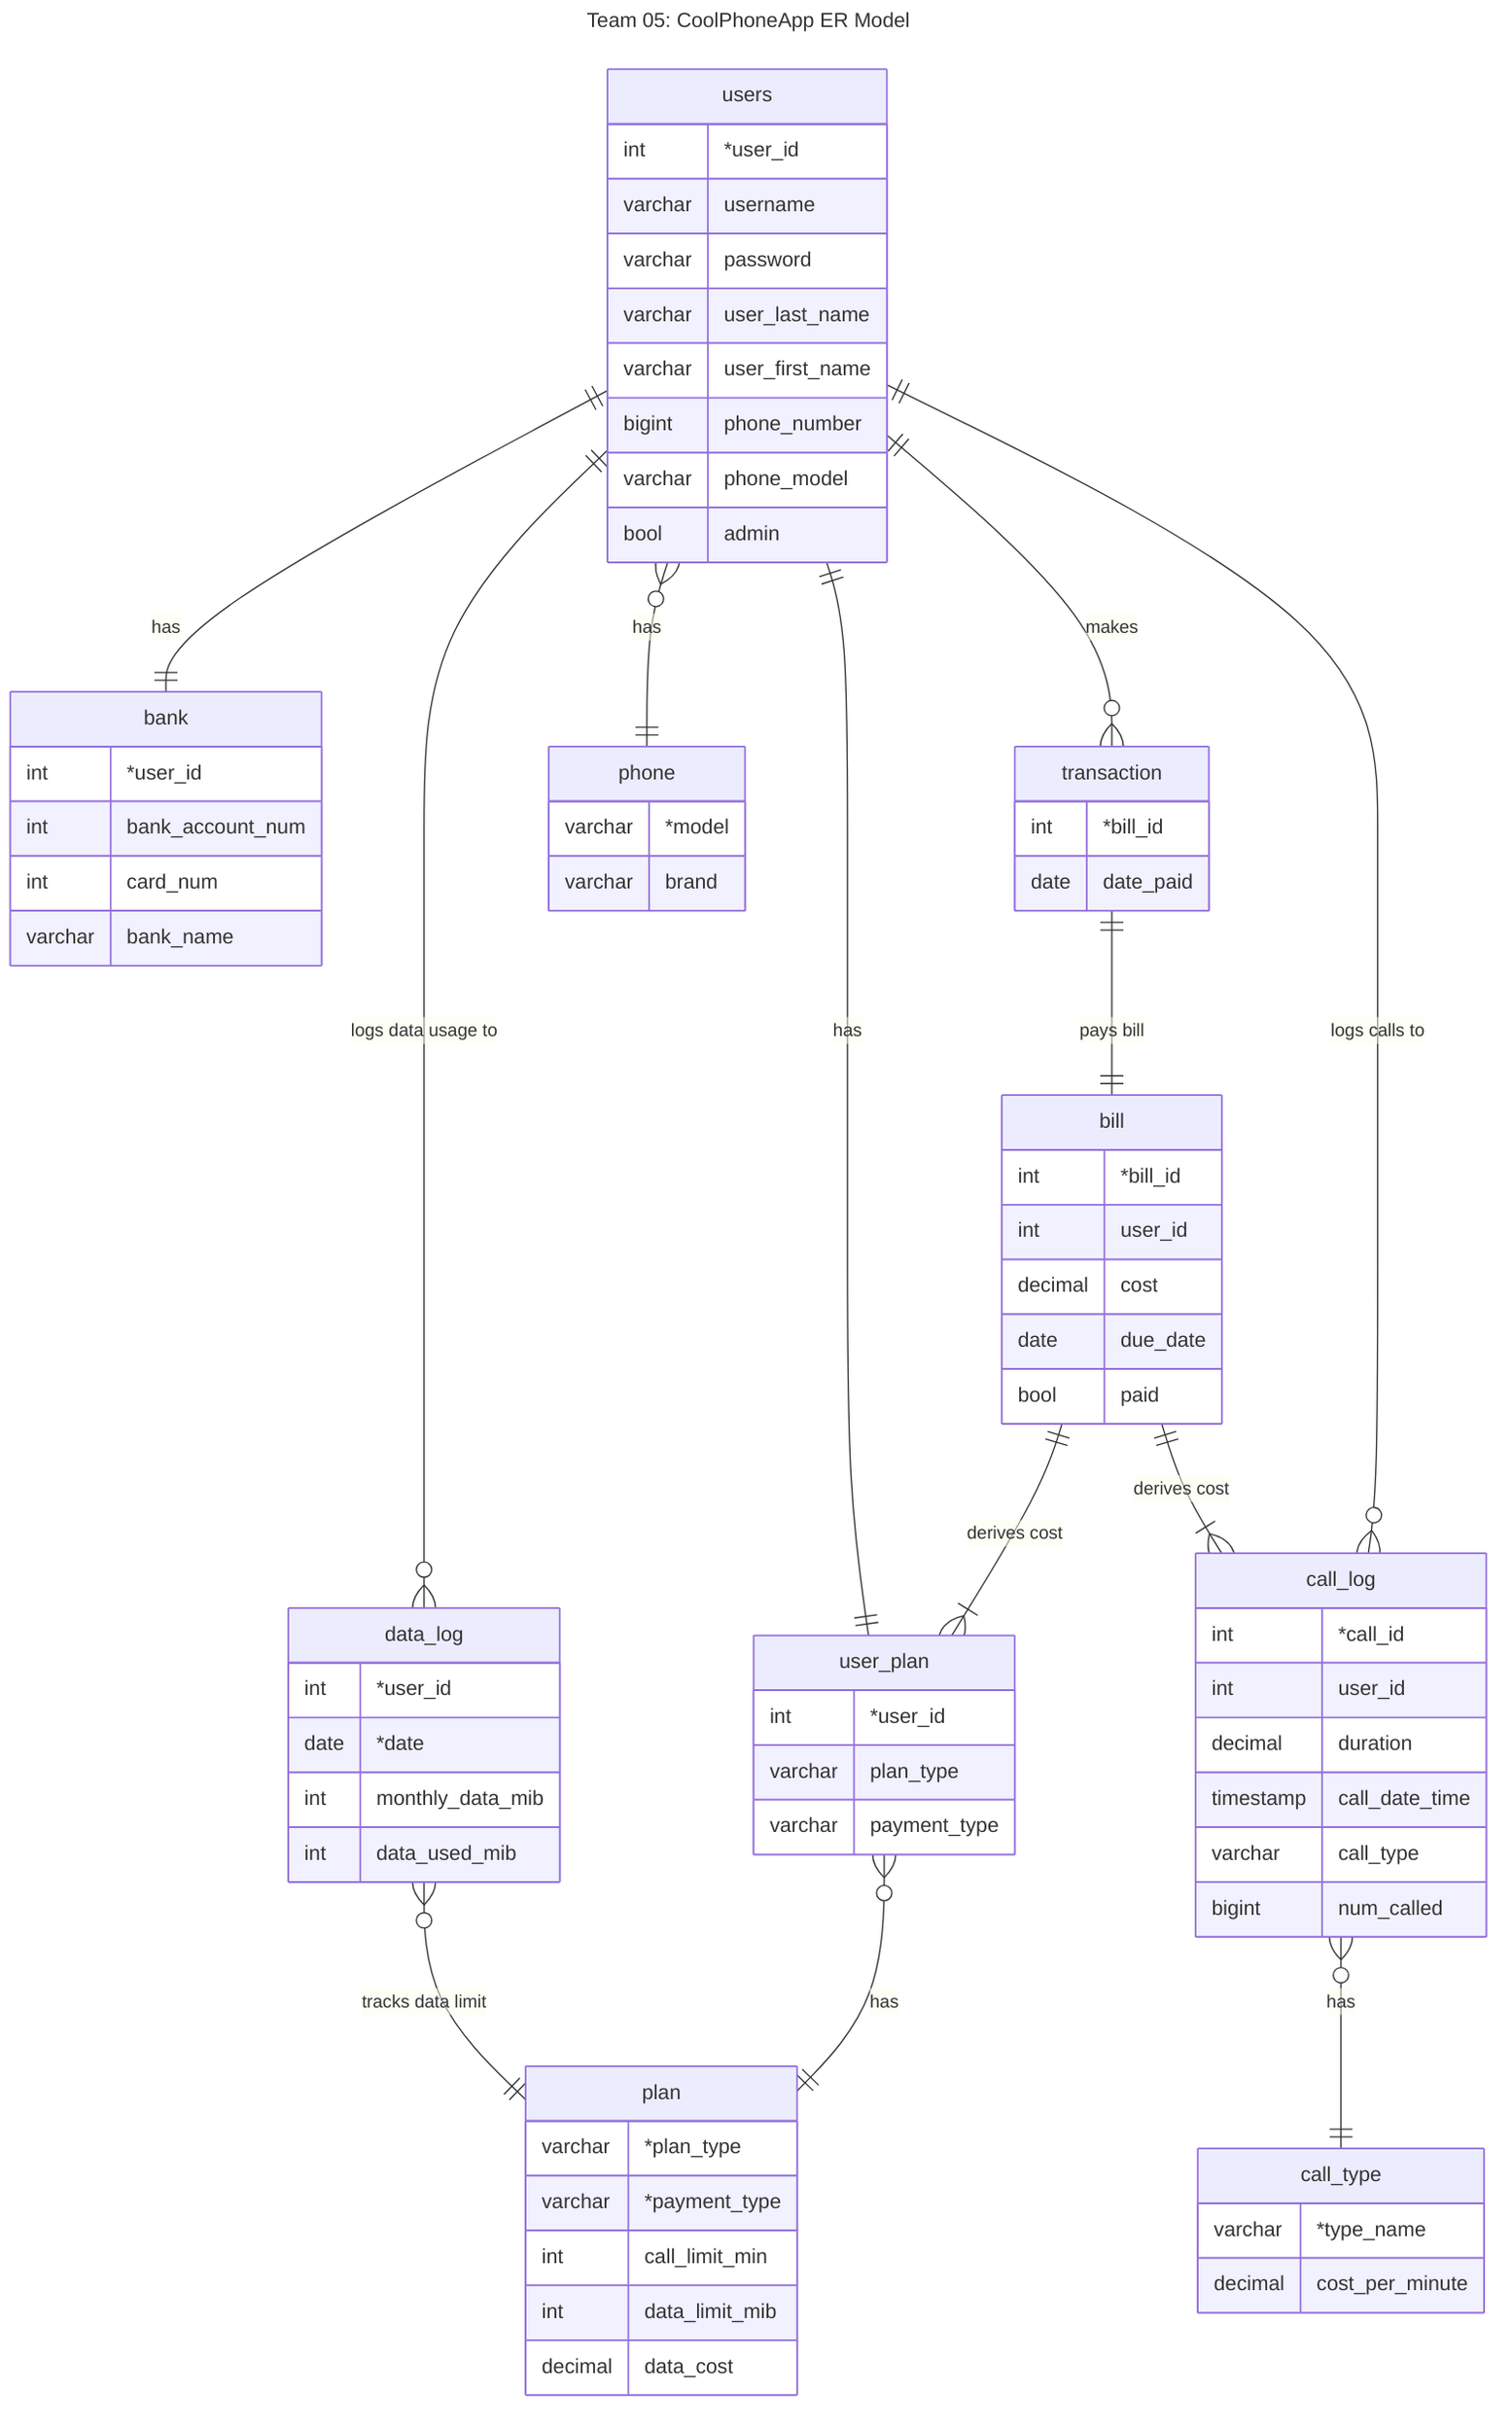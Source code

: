 ---
title: "Team 05: CoolPhoneApp ER Model"
---
erDiagram
    %% mmdc -i er_model_mermaid.mmd -o er_model.png --scale 4

    users {
        int *user_id
        varchar username
        varchar password
        varchar user_last_name
        varchar user_first_name
        bigint phone_number
        varchar phone_model
        bool admin
    }

    users ||--o{ data_log : "logs data usage to"
    users ||--|| bank : "has"
    users ||--o{ call_log : "logs calls to"
    users ||--o{ transaction : "makes"
    users }o--|| phone : "has"
    
    user_plan {
        int *user_id
        varchar plan_type
        varchar payment_type
    }

    user_plan }o--|| plan : "has"

    phone {
        varchar *model
        varchar brand
    }
    
    call_log {
        int *call_id
        int user_id
        decimal duration
        timestamp call_date_time
        varchar call_type
        bigint num_called
    }
    call_log }o--|| call_type : "has"
    
    data_log {
        int *user_id
        date *date
        int monthly_data_mib
        int data_used_mib
    }

    data_log }o--|| plan : "tracks data limit"
    
    call_type {
        varchar *type_name
        decimal cost_per_minute
    }
    
    plan {
        varchar *plan_type
        varchar *payment_type
        int call_limit_min
        int data_limit_mib
        decimal data_cost
    }
    
    bank {
        int *user_id
        int bank_account_num
        int card_num
        varchar bank_name
    }
    
    transaction {
        int *bill_id
        date date_paid
    }
    
    transaction ||--|| bill : "pays bill"

    bill {
        int *bill_id
        int user_id
        decimal cost
        date due_date
        bool paid
    }

    bill ||--|{ call_log : "derives cost"
    bill ||--|{ user_plan : "derives cost"

    %% has to go down here to avoid line crossing
    users ||--|| user_plan : "has"